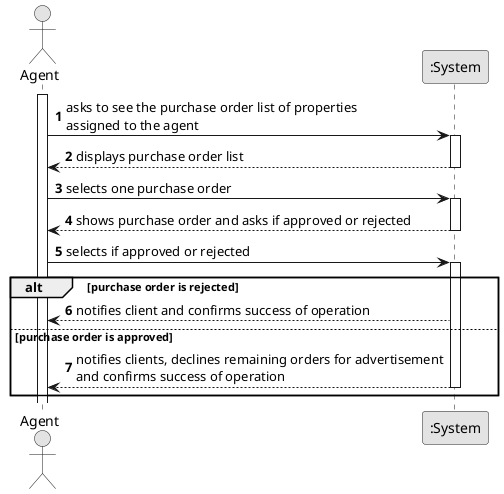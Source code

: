 @startuml
skinparam monochrome true
skinparam packageStyle rectangle
skinparam shadowing false

autonumber


actor "Agent" as User
participant ":System" as System

activate User

    User -> System : asks to see the purchase order list of properties\nassigned to the agent
        activate System

        System --> User : displays purchase order list
        deactivate System

    User -> System : selects one purchase order
        activate System

        System --> User : shows purchase order and asks if approved or rejected
        deactivate System

    User -> System : selects if approved or rejected
        activate System

    alt purchase order is rejected

        System --> User : notifies client and confirms success of operation

    else purchase order is approved

        System --> User : notifies clients, declines remaining orders for advertisement\nand confirms success of operation
        deactivate System

    end

@enduml